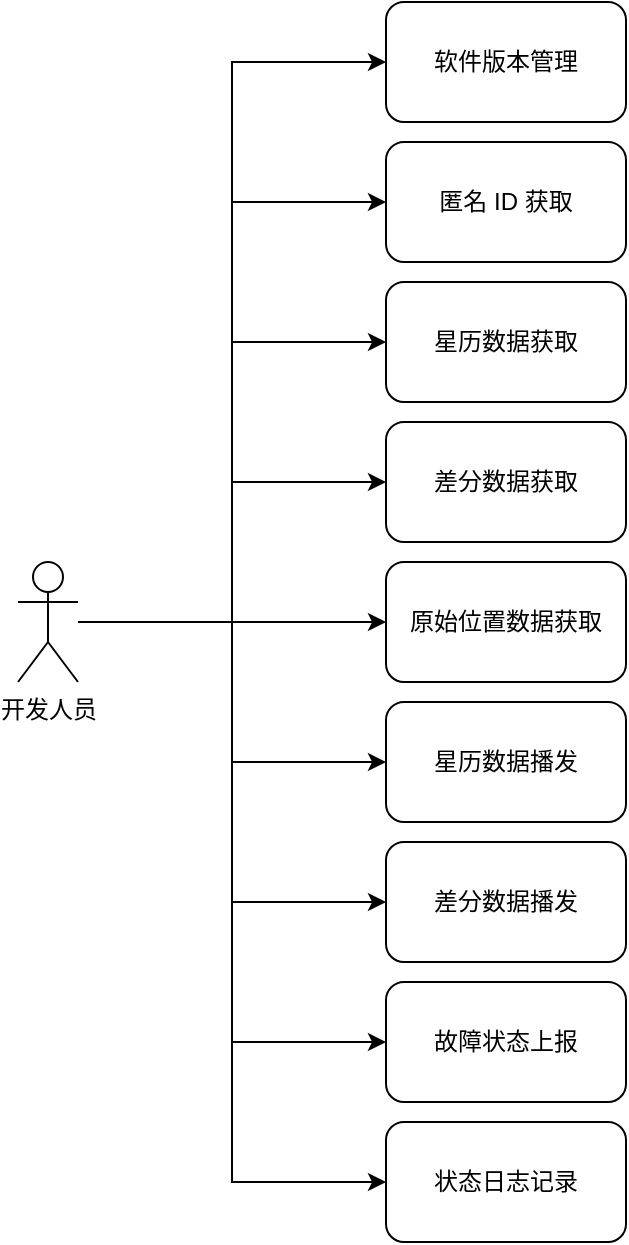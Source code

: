 <mxfile version="17.2.5" type="github">
  <diagram id="tb9-orjRJY7nu71FQeK1" name="Page-1">
    <mxGraphModel dx="514" dy="784" grid="1" gridSize="10" guides="1" tooltips="1" connect="1" arrows="1" fold="1" page="1" pageScale="1" pageWidth="827" pageHeight="1169" math="0" shadow="0">
      <root>
        <mxCell id="0" />
        <mxCell id="1" parent="0" />
        <mxCell id="3oaCq2TYJv2ms8W_jR_V-11" style="edgeStyle=orthogonalEdgeStyle;rounded=0;orthogonalLoop=1;jettySize=auto;html=1;entryX=0;entryY=0.5;entryDx=0;entryDy=0;" edge="1" parent="1" source="3oaCq2TYJv2ms8W_jR_V-1" target="3oaCq2TYJv2ms8W_jR_V-2">
          <mxGeometry relative="1" as="geometry" />
        </mxCell>
        <mxCell id="3oaCq2TYJv2ms8W_jR_V-12" style="edgeStyle=orthogonalEdgeStyle;rounded=0;orthogonalLoop=1;jettySize=auto;html=1;entryX=0;entryY=0.5;entryDx=0;entryDy=0;" edge="1" parent="1" source="3oaCq2TYJv2ms8W_jR_V-1" target="3oaCq2TYJv2ms8W_jR_V-3">
          <mxGeometry relative="1" as="geometry" />
        </mxCell>
        <mxCell id="3oaCq2TYJv2ms8W_jR_V-13" style="edgeStyle=orthogonalEdgeStyle;rounded=0;orthogonalLoop=1;jettySize=auto;html=1;entryX=0;entryY=0.5;entryDx=0;entryDy=0;" edge="1" parent="1" source="3oaCq2TYJv2ms8W_jR_V-1" target="3oaCq2TYJv2ms8W_jR_V-4">
          <mxGeometry relative="1" as="geometry" />
        </mxCell>
        <mxCell id="3oaCq2TYJv2ms8W_jR_V-14" style="edgeStyle=orthogonalEdgeStyle;rounded=0;orthogonalLoop=1;jettySize=auto;html=1;entryX=0;entryY=0.5;entryDx=0;entryDy=0;" edge="1" parent="1" source="3oaCq2TYJv2ms8W_jR_V-1" target="3oaCq2TYJv2ms8W_jR_V-5">
          <mxGeometry relative="1" as="geometry" />
        </mxCell>
        <mxCell id="3oaCq2TYJv2ms8W_jR_V-15" style="edgeStyle=orthogonalEdgeStyle;rounded=0;orthogonalLoop=1;jettySize=auto;html=1;" edge="1" parent="1" source="3oaCq2TYJv2ms8W_jR_V-1" target="3oaCq2TYJv2ms8W_jR_V-6">
          <mxGeometry relative="1" as="geometry" />
        </mxCell>
        <mxCell id="3oaCq2TYJv2ms8W_jR_V-17" style="edgeStyle=orthogonalEdgeStyle;rounded=0;orthogonalLoop=1;jettySize=auto;html=1;entryX=0;entryY=0.5;entryDx=0;entryDy=0;" edge="1" parent="1" source="3oaCq2TYJv2ms8W_jR_V-1" target="3oaCq2TYJv2ms8W_jR_V-7">
          <mxGeometry relative="1" as="geometry" />
        </mxCell>
        <mxCell id="3oaCq2TYJv2ms8W_jR_V-18" style="edgeStyle=orthogonalEdgeStyle;rounded=0;orthogonalLoop=1;jettySize=auto;html=1;entryX=0;entryY=0.5;entryDx=0;entryDy=0;" edge="1" parent="1" source="3oaCq2TYJv2ms8W_jR_V-1" target="3oaCq2TYJv2ms8W_jR_V-8">
          <mxGeometry relative="1" as="geometry" />
        </mxCell>
        <mxCell id="3oaCq2TYJv2ms8W_jR_V-19" style="edgeStyle=orthogonalEdgeStyle;rounded=0;orthogonalLoop=1;jettySize=auto;html=1;entryX=0;entryY=0.5;entryDx=0;entryDy=0;" edge="1" parent="1" source="3oaCq2TYJv2ms8W_jR_V-1" target="3oaCq2TYJv2ms8W_jR_V-9">
          <mxGeometry relative="1" as="geometry" />
        </mxCell>
        <mxCell id="3oaCq2TYJv2ms8W_jR_V-20" style="edgeStyle=orthogonalEdgeStyle;rounded=0;orthogonalLoop=1;jettySize=auto;html=1;entryX=0;entryY=0.5;entryDx=0;entryDy=0;" edge="1" parent="1" source="3oaCq2TYJv2ms8W_jR_V-1" target="3oaCq2TYJv2ms8W_jR_V-10">
          <mxGeometry relative="1" as="geometry" />
        </mxCell>
        <mxCell id="3oaCq2TYJv2ms8W_jR_V-1" value="开发人员" style="shape=umlActor;verticalLabelPosition=bottom;verticalAlign=top;html=1;outlineConnect=0;" vertex="1" parent="1">
          <mxGeometry x="170" y="400" width="30" height="60" as="geometry" />
        </mxCell>
        <mxCell id="3oaCq2TYJv2ms8W_jR_V-2" value="软件版本管理" style="rounded=1;whiteSpace=wrap;html=1;" vertex="1" parent="1">
          <mxGeometry x="354" y="120" width="120" height="60" as="geometry" />
        </mxCell>
        <mxCell id="3oaCq2TYJv2ms8W_jR_V-3" value="匿名 ID 获取" style="rounded=1;whiteSpace=wrap;html=1;" vertex="1" parent="1">
          <mxGeometry x="354" y="190" width="120" height="60" as="geometry" />
        </mxCell>
        <mxCell id="3oaCq2TYJv2ms8W_jR_V-4" value="星历数据获取" style="rounded=1;whiteSpace=wrap;html=1;" vertex="1" parent="1">
          <mxGeometry x="354" y="260" width="120" height="60" as="geometry" />
        </mxCell>
        <mxCell id="3oaCq2TYJv2ms8W_jR_V-5" value="差分数据获取" style="rounded=1;whiteSpace=wrap;html=1;" vertex="1" parent="1">
          <mxGeometry x="354" y="330" width="120" height="60" as="geometry" />
        </mxCell>
        <mxCell id="3oaCq2TYJv2ms8W_jR_V-6" value="原始位置数据获取" style="rounded=1;whiteSpace=wrap;html=1;" vertex="1" parent="1">
          <mxGeometry x="354" y="400" width="120" height="60" as="geometry" />
        </mxCell>
        <mxCell id="3oaCq2TYJv2ms8W_jR_V-7" value="星历数据播发" style="rounded=1;whiteSpace=wrap;html=1;" vertex="1" parent="1">
          <mxGeometry x="354" y="470" width="120" height="60" as="geometry" />
        </mxCell>
        <mxCell id="3oaCq2TYJv2ms8W_jR_V-8" value="差分数据播发" style="rounded=1;whiteSpace=wrap;html=1;" vertex="1" parent="1">
          <mxGeometry x="354" y="540" width="120" height="60" as="geometry" />
        </mxCell>
        <mxCell id="3oaCq2TYJv2ms8W_jR_V-9" value="故障状态上报" style="rounded=1;whiteSpace=wrap;html=1;" vertex="1" parent="1">
          <mxGeometry x="354" y="610" width="120" height="60" as="geometry" />
        </mxCell>
        <mxCell id="3oaCq2TYJv2ms8W_jR_V-10" value="状态日志记录" style="rounded=1;whiteSpace=wrap;html=1;" vertex="1" parent="1">
          <mxGeometry x="354" y="680" width="120" height="60" as="geometry" />
        </mxCell>
      </root>
    </mxGraphModel>
  </diagram>
</mxfile>
